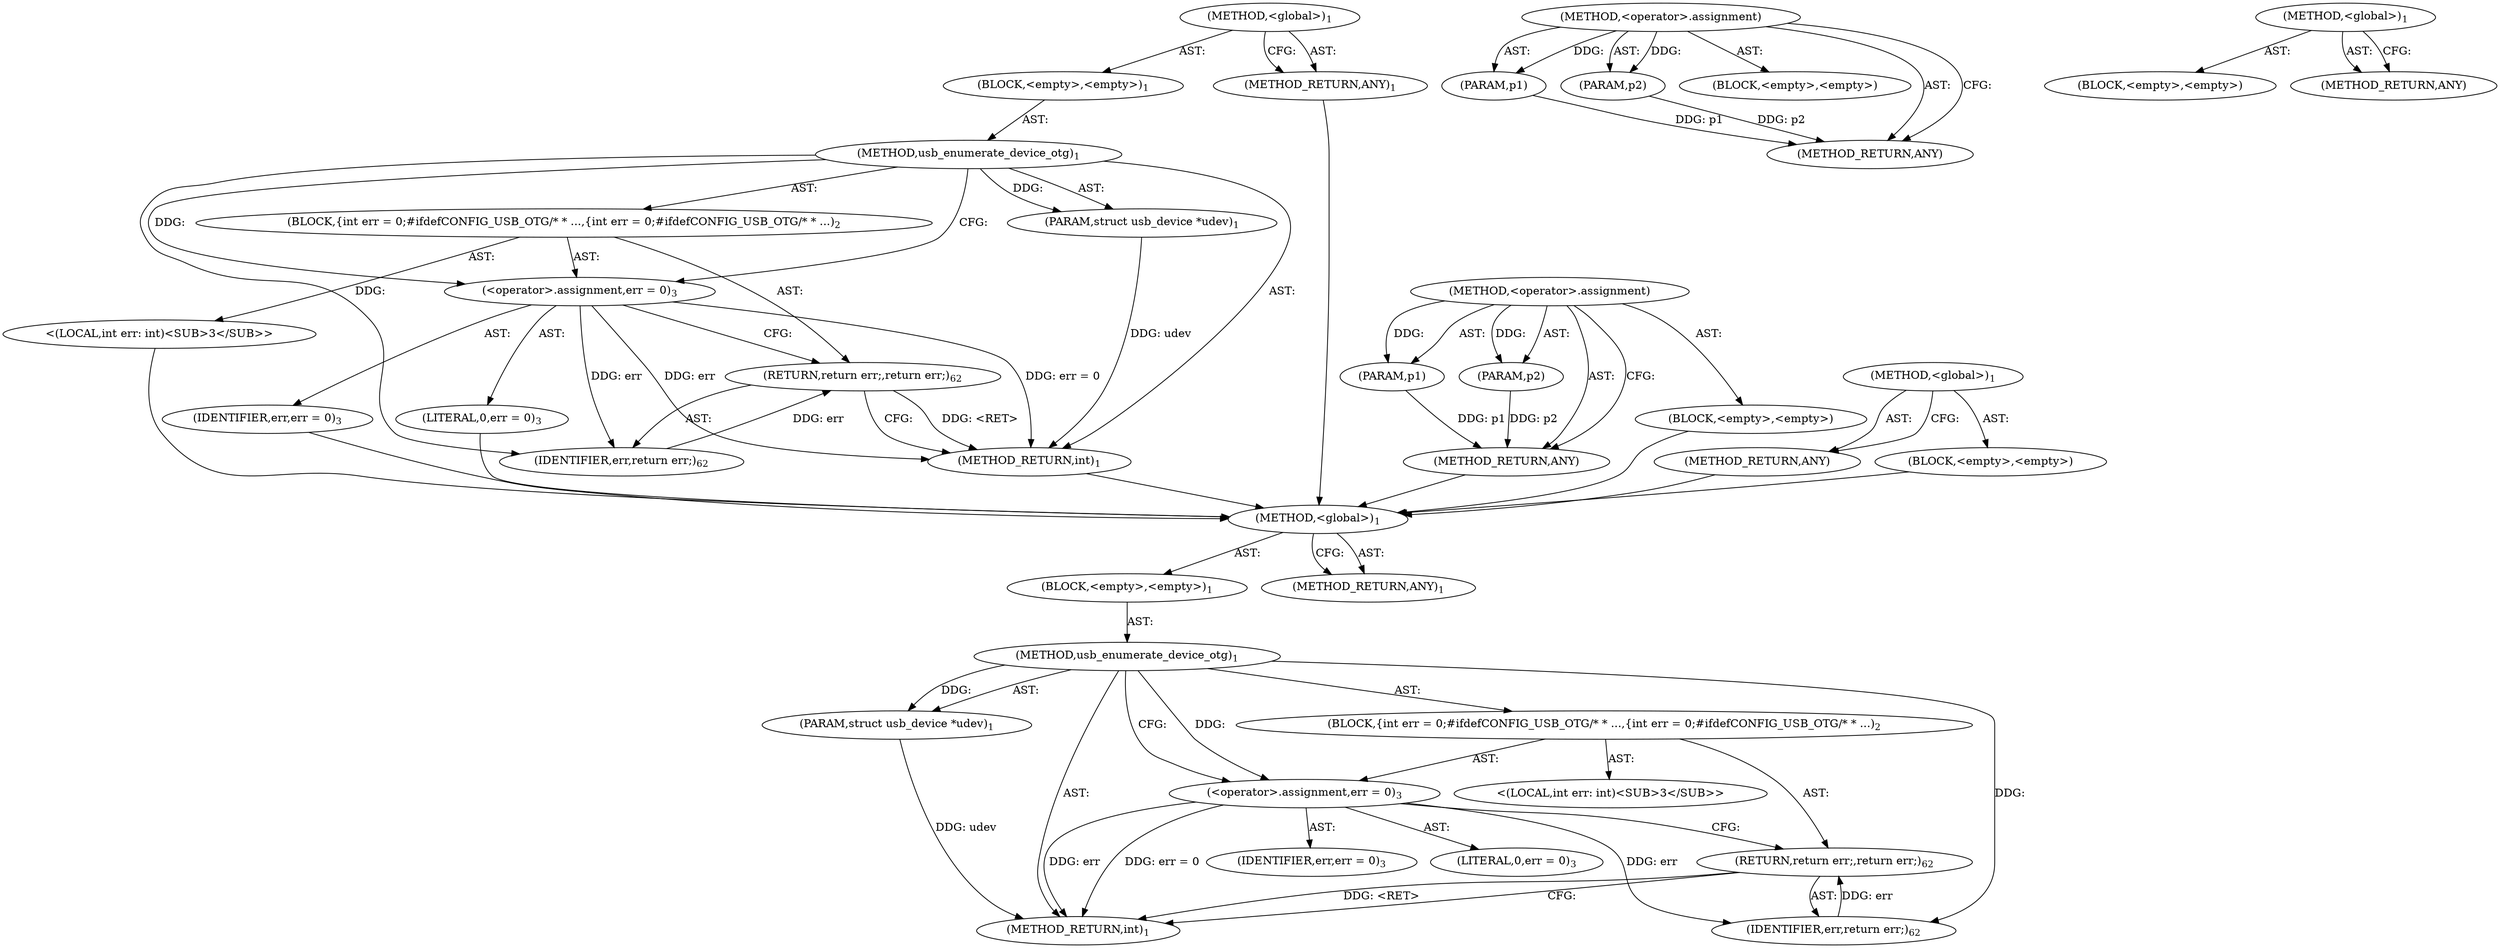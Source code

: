 digraph "&lt;global&gt;" {
vulnerable_6 [label=<(METHOD,&lt;global&gt;)<SUB>1</SUB>>];
vulnerable_7 [label=<(BLOCK,&lt;empty&gt;,&lt;empty&gt;)<SUB>1</SUB>>];
vulnerable_8 [label=<(METHOD,usb_enumerate_device_otg)<SUB>1</SUB>>];
vulnerable_9 [label=<(PARAM,struct usb_device *udev)<SUB>1</SUB>>];
vulnerable_10 [label=<(BLOCK,{
	int err = 0;

#ifdef	CONFIG_USB_OTG
	/*
	 * ...,{
	int err = 0;

#ifdef	CONFIG_USB_OTG
	/*
	 * ...)<SUB>2</SUB>>];
vulnerable_11 [label="<(LOCAL,int err: int)<SUB>3</SUB>>"];
vulnerable_12 [label=<(&lt;operator&gt;.assignment,err = 0)<SUB>3</SUB>>];
vulnerable_13 [label=<(IDENTIFIER,err,err = 0)<SUB>3</SUB>>];
vulnerable_14 [label=<(LITERAL,0,err = 0)<SUB>3</SUB>>];
vulnerable_15 [label=<(RETURN,return err;,return err;)<SUB>62</SUB>>];
vulnerable_16 [label=<(IDENTIFIER,err,return err;)<SUB>62</SUB>>];
vulnerable_17 [label=<(METHOD_RETURN,int)<SUB>1</SUB>>];
vulnerable_19 [label=<(METHOD_RETURN,ANY)<SUB>1</SUB>>];
vulnerable_36 [label=<(METHOD,&lt;operator&gt;.assignment)>];
vulnerable_37 [label=<(PARAM,p1)>];
vulnerable_38 [label=<(PARAM,p2)>];
vulnerable_39 [label=<(BLOCK,&lt;empty&gt;,&lt;empty&gt;)>];
vulnerable_40 [label=<(METHOD_RETURN,ANY)>];
vulnerable_30 [label=<(METHOD,&lt;global&gt;)<SUB>1</SUB>>];
vulnerable_31 [label=<(BLOCK,&lt;empty&gt;,&lt;empty&gt;)>];
vulnerable_32 [label=<(METHOD_RETURN,ANY)>];
fixed_6 [label=<(METHOD,&lt;global&gt;)<SUB>1</SUB>>];
fixed_7 [label=<(BLOCK,&lt;empty&gt;,&lt;empty&gt;)<SUB>1</SUB>>];
fixed_8 [label=<(METHOD,usb_enumerate_device_otg)<SUB>1</SUB>>];
fixed_9 [label=<(PARAM,struct usb_device *udev)<SUB>1</SUB>>];
fixed_10 [label=<(BLOCK,{
	int err = 0;

#ifdef	CONFIG_USB_OTG
	/*
	 * ...,{
	int err = 0;

#ifdef	CONFIG_USB_OTG
	/*
	 * ...)<SUB>2</SUB>>];
fixed_11 [label="<(LOCAL,int err: int)<SUB>3</SUB>>"];
fixed_12 [label=<(&lt;operator&gt;.assignment,err = 0)<SUB>3</SUB>>];
fixed_13 [label=<(IDENTIFIER,err,err = 0)<SUB>3</SUB>>];
fixed_14 [label=<(LITERAL,0,err = 0)<SUB>3</SUB>>];
fixed_15 [label=<(RETURN,return err;,return err;)<SUB>62</SUB>>];
fixed_16 [label=<(IDENTIFIER,err,return err;)<SUB>62</SUB>>];
fixed_17 [label=<(METHOD_RETURN,int)<SUB>1</SUB>>];
fixed_19 [label=<(METHOD_RETURN,ANY)<SUB>1</SUB>>];
fixed_36 [label=<(METHOD,&lt;operator&gt;.assignment)>];
fixed_37 [label=<(PARAM,p1)>];
fixed_38 [label=<(PARAM,p2)>];
fixed_39 [label=<(BLOCK,&lt;empty&gt;,&lt;empty&gt;)>];
fixed_40 [label=<(METHOD_RETURN,ANY)>];
fixed_30 [label=<(METHOD,&lt;global&gt;)<SUB>1</SUB>>];
fixed_31 [label=<(BLOCK,&lt;empty&gt;,&lt;empty&gt;)>];
fixed_32 [label=<(METHOD_RETURN,ANY)>];
vulnerable_6 -> vulnerable_7  [key=0, label="AST: "];
vulnerable_6 -> vulnerable_19  [key=0, label="AST: "];
vulnerable_6 -> vulnerable_19  [key=1, label="CFG: "];
vulnerable_7 -> vulnerable_8  [key=0, label="AST: "];
vulnerable_8 -> vulnerable_9  [key=0, label="AST: "];
vulnerable_8 -> vulnerable_9  [key=1, label="DDG: "];
vulnerable_8 -> vulnerable_10  [key=0, label="AST: "];
vulnerable_8 -> vulnerable_17  [key=0, label="AST: "];
vulnerable_8 -> vulnerable_12  [key=0, label="CFG: "];
vulnerable_8 -> vulnerable_12  [key=1, label="DDG: "];
vulnerable_8 -> vulnerable_16  [key=0, label="DDG: "];
vulnerable_9 -> vulnerable_17  [key=0, label="DDG: udev"];
vulnerable_10 -> vulnerable_11  [key=0, label="AST: "];
vulnerable_10 -> vulnerable_12  [key=0, label="AST: "];
vulnerable_10 -> vulnerable_15  [key=0, label="AST: "];
vulnerable_11 -> fixed_6  [key=0];
vulnerable_12 -> vulnerable_13  [key=0, label="AST: "];
vulnerable_12 -> vulnerable_14  [key=0, label="AST: "];
vulnerable_12 -> vulnerable_15  [key=0, label="CFG: "];
vulnerable_12 -> vulnerable_17  [key=0, label="DDG: err"];
vulnerable_12 -> vulnerable_17  [key=1, label="DDG: err = 0"];
vulnerable_12 -> vulnerable_16  [key=0, label="DDG: err"];
vulnerable_13 -> fixed_6  [key=0];
vulnerable_14 -> fixed_6  [key=0];
vulnerable_15 -> vulnerable_16  [key=0, label="AST: "];
vulnerable_15 -> vulnerable_17  [key=0, label="CFG: "];
vulnerable_15 -> vulnerable_17  [key=1, label="DDG: &lt;RET&gt;"];
vulnerable_16 -> vulnerable_15  [key=0, label="DDG: err"];
vulnerable_17 -> fixed_6  [key=0];
vulnerable_19 -> fixed_6  [key=0];
vulnerable_36 -> vulnerable_37  [key=0, label="AST: "];
vulnerable_36 -> vulnerable_37  [key=1, label="DDG: "];
vulnerable_36 -> vulnerable_39  [key=0, label="AST: "];
vulnerable_36 -> vulnerable_38  [key=0, label="AST: "];
vulnerable_36 -> vulnerable_38  [key=1, label="DDG: "];
vulnerable_36 -> vulnerable_40  [key=0, label="AST: "];
vulnerable_36 -> vulnerable_40  [key=1, label="CFG: "];
vulnerable_37 -> vulnerable_40  [key=0, label="DDG: p1"];
vulnerable_38 -> vulnerable_40  [key=0, label="DDG: p2"];
vulnerable_39 -> fixed_6  [key=0];
vulnerable_40 -> fixed_6  [key=0];
vulnerable_30 -> vulnerable_31  [key=0, label="AST: "];
vulnerable_30 -> vulnerable_32  [key=0, label="AST: "];
vulnerable_30 -> vulnerable_32  [key=1, label="CFG: "];
vulnerable_31 -> fixed_6  [key=0];
vulnerable_32 -> fixed_6  [key=0];
fixed_6 -> fixed_7  [key=0, label="AST: "];
fixed_6 -> fixed_19  [key=0, label="AST: "];
fixed_6 -> fixed_19  [key=1, label="CFG: "];
fixed_7 -> fixed_8  [key=0, label="AST: "];
fixed_8 -> fixed_9  [key=0, label="AST: "];
fixed_8 -> fixed_9  [key=1, label="DDG: "];
fixed_8 -> fixed_10  [key=0, label="AST: "];
fixed_8 -> fixed_17  [key=0, label="AST: "];
fixed_8 -> fixed_12  [key=0, label="CFG: "];
fixed_8 -> fixed_12  [key=1, label="DDG: "];
fixed_8 -> fixed_16  [key=0, label="DDG: "];
fixed_9 -> fixed_17  [key=0, label="DDG: udev"];
fixed_10 -> fixed_11  [key=0, label="AST: "];
fixed_10 -> fixed_12  [key=0, label="AST: "];
fixed_10 -> fixed_15  [key=0, label="AST: "];
fixed_12 -> fixed_13  [key=0, label="AST: "];
fixed_12 -> fixed_14  [key=0, label="AST: "];
fixed_12 -> fixed_15  [key=0, label="CFG: "];
fixed_12 -> fixed_17  [key=0, label="DDG: err"];
fixed_12 -> fixed_17  [key=1, label="DDG: err = 0"];
fixed_12 -> fixed_16  [key=0, label="DDG: err"];
fixed_15 -> fixed_16  [key=0, label="AST: "];
fixed_15 -> fixed_17  [key=0, label="CFG: "];
fixed_15 -> fixed_17  [key=1, label="DDG: &lt;RET&gt;"];
fixed_16 -> fixed_15  [key=0, label="DDG: err"];
fixed_36 -> fixed_37  [key=0, label="AST: "];
fixed_36 -> fixed_37  [key=1, label="DDG: "];
fixed_36 -> fixed_39  [key=0, label="AST: "];
fixed_36 -> fixed_38  [key=0, label="AST: "];
fixed_36 -> fixed_38  [key=1, label="DDG: "];
fixed_36 -> fixed_40  [key=0, label="AST: "];
fixed_36 -> fixed_40  [key=1, label="CFG: "];
fixed_37 -> fixed_40  [key=0, label="DDG: p1"];
fixed_38 -> fixed_40  [key=0, label="DDG: p2"];
fixed_30 -> fixed_31  [key=0, label="AST: "];
fixed_30 -> fixed_32  [key=0, label="AST: "];
fixed_30 -> fixed_32  [key=1, label="CFG: "];
}
